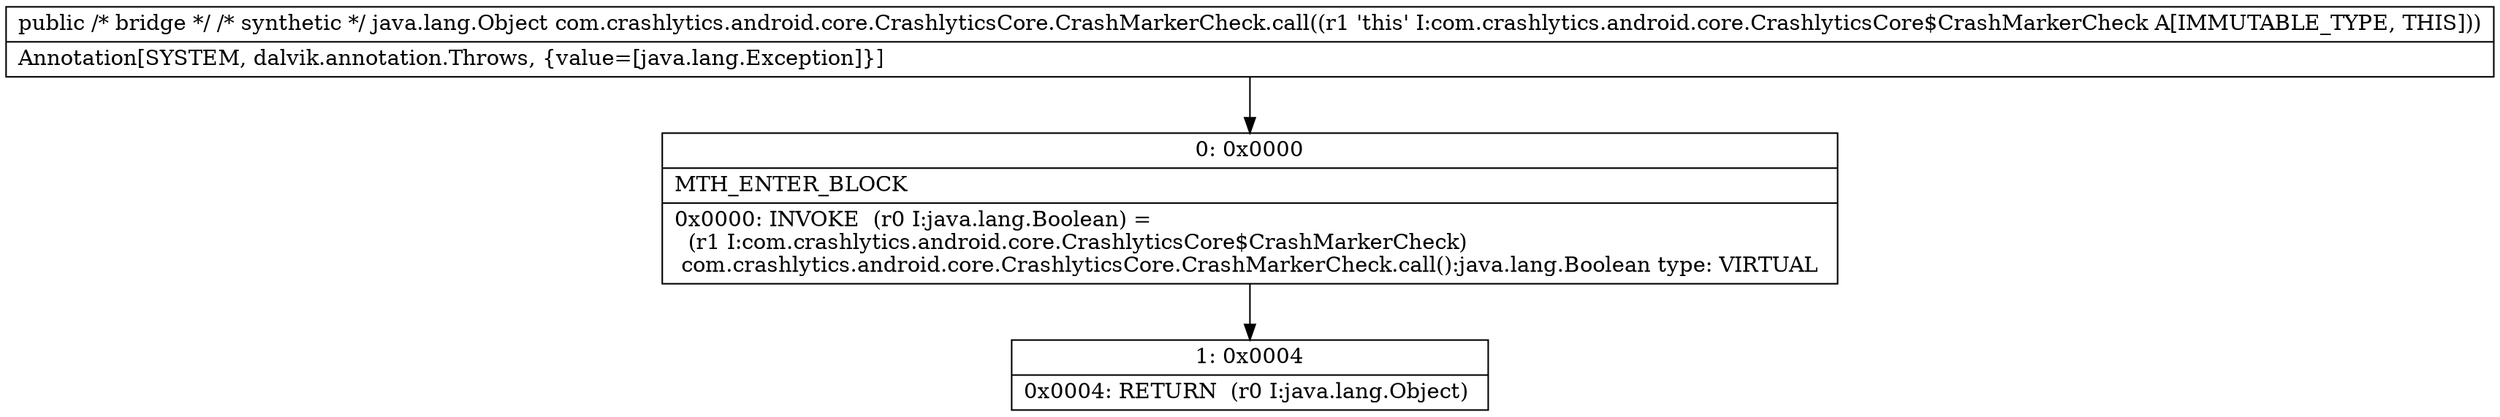 digraph "CFG forcom.crashlytics.android.core.CrashlyticsCore.CrashMarkerCheck.call()Ljava\/lang\/Object;" {
Node_0 [shape=record,label="{0\:\ 0x0000|MTH_ENTER_BLOCK\l|0x0000: INVOKE  (r0 I:java.lang.Boolean) = \l  (r1 I:com.crashlytics.android.core.CrashlyticsCore$CrashMarkerCheck)\l com.crashlytics.android.core.CrashlyticsCore.CrashMarkerCheck.call():java.lang.Boolean type: VIRTUAL \l}"];
Node_1 [shape=record,label="{1\:\ 0x0004|0x0004: RETURN  (r0 I:java.lang.Object) \l}"];
MethodNode[shape=record,label="{public \/* bridge *\/ \/* synthetic *\/ java.lang.Object com.crashlytics.android.core.CrashlyticsCore.CrashMarkerCheck.call((r1 'this' I:com.crashlytics.android.core.CrashlyticsCore$CrashMarkerCheck A[IMMUTABLE_TYPE, THIS]))  | Annotation[SYSTEM, dalvik.annotation.Throws, \{value=[java.lang.Exception]\}]\l}"];
MethodNode -> Node_0;
Node_0 -> Node_1;
}

